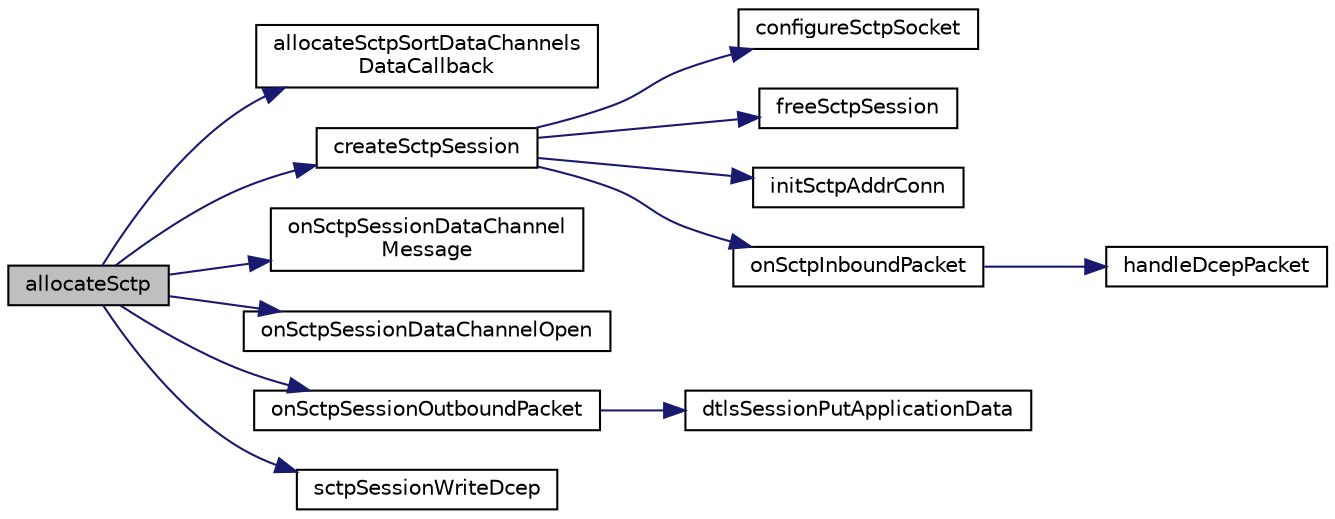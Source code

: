 digraph "allocateSctp"
{
 // LATEX_PDF_SIZE
  edge [fontname="Helvetica",fontsize="10",labelfontname="Helvetica",labelfontsize="10"];
  node [fontname="Helvetica",fontsize="10",shape=record];
  rankdir="LR";
  Node1 [label="allocateSctp",height=0.2,width=0.4,color="black", fillcolor="grey75", style="filled", fontcolor="black",tooltip=" "];
  Node1 -> Node2 [color="midnightblue",fontsize="10",style="solid",fontname="Helvetica"];
  Node2 [label="allocateSctpSortDataChannels\lDataCallback",height=0.2,width=0.4,color="black", fillcolor="white", style="filled",URL="$PeerConnection_8c.html#a5659b5a36c4d6b851b5def2502c5d2d9",tooltip=" "];
  Node1 -> Node3 [color="midnightblue",fontsize="10",style="solid",fontname="Helvetica"];
  Node3 [label="createSctpSession",height=0.2,width=0.4,color="black", fillcolor="white", style="filled",URL="$Sctp_8c.html#aa85f15d7ff49da06d2cb9bf6287338bd",tooltip=" "];
  Node3 -> Node4 [color="midnightblue",fontsize="10",style="solid",fontname="Helvetica"];
  Node4 [label="configureSctpSocket",height=0.2,width=0.4,color="black", fillcolor="white", style="filled",URL="$Sctp_8c.html#a55eca852bfcd8b72d9a2429a23d39886",tooltip=" "];
  Node3 -> Node5 [color="midnightblue",fontsize="10",style="solid",fontname="Helvetica"];
  Node5 [label="freeSctpSession",height=0.2,width=0.4,color="black", fillcolor="white", style="filled",URL="$Sctp_8c.html#a7b4902e766599101f22b2f3ae12c3dd9",tooltip=" "];
  Node3 -> Node6 [color="midnightblue",fontsize="10",style="solid",fontname="Helvetica"];
  Node6 [label="initSctpAddrConn",height=0.2,width=0.4,color="black", fillcolor="white", style="filled",URL="$Sctp_8c.html#a9fd2f5b7216337ea8af7f3fbf0033fa4",tooltip=" "];
  Node3 -> Node7 [color="midnightblue",fontsize="10",style="solid",fontname="Helvetica"];
  Node7 [label="onSctpInboundPacket",height=0.2,width=0.4,color="black", fillcolor="white", style="filled",URL="$Sctp_8c.html#ad5df1b7c8937f4d8fd9aad0892cd9481",tooltip=" "];
  Node7 -> Node8 [color="midnightblue",fontsize="10",style="solid",fontname="Helvetica"];
  Node8 [label="handleDcepPacket",height=0.2,width=0.4,color="black", fillcolor="white", style="filled",URL="$Sctp_8c.html#a8f12cbc92f7a361cec205992aba52480",tooltip=" "];
  Node1 -> Node9 [color="midnightblue",fontsize="10",style="solid",fontname="Helvetica"];
  Node9 [label="onSctpSessionDataChannel\lMessage",height=0.2,width=0.4,color="black", fillcolor="white", style="filled",URL="$PeerConnection_8c.html#a016c7848004c106478e0c74d933bfbee",tooltip=" "];
  Node1 -> Node10 [color="midnightblue",fontsize="10",style="solid",fontname="Helvetica"];
  Node10 [label="onSctpSessionDataChannelOpen",height=0.2,width=0.4,color="black", fillcolor="white", style="filled",URL="$PeerConnection_8c.html#a8e56b6fa0a789f44f8ad59bbb67d1fa9",tooltip=" "];
  Node1 -> Node11 [color="midnightblue",fontsize="10",style="solid",fontname="Helvetica"];
  Node11 [label="onSctpSessionOutboundPacket",height=0.2,width=0.4,color="black", fillcolor="white", style="filled",URL="$PeerConnection_8c.html#a3ffd70ea53a68b15cd6a9c475e4b7d37",tooltip=" "];
  Node11 -> Node12 [color="midnightblue",fontsize="10",style="solid",fontname="Helvetica"];
  Node12 [label="dtlsSessionPutApplicationData",height=0.2,width=0.4,color="black", fillcolor="white", style="filled",URL="$Dtls_8h.html#ad3b6d661f7cb0ec209c19713d499febe",tooltip=" "];
  Node1 -> Node13 [color="midnightblue",fontsize="10",style="solid",fontname="Helvetica"];
  Node13 [label="sctpSessionWriteDcep",height=0.2,width=0.4,color="black", fillcolor="white", style="filled",URL="$Sctp_8c.html#a54a443de35ae75df929a2ef8f7367dd2",tooltip=" "];
}

